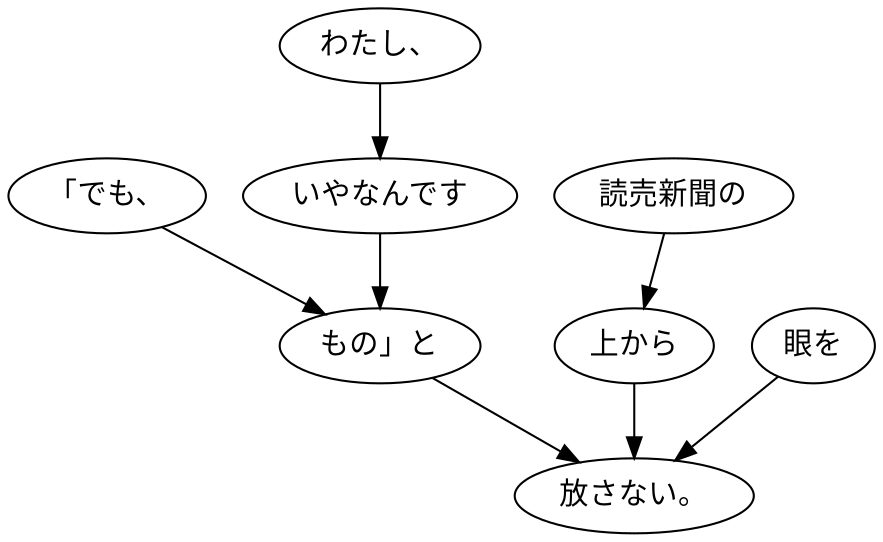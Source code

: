 digraph graph7469 {
	node0 [label="「でも、"];
	node1 [label="わたし、"];
	node2 [label="いやなんです"];
	node3 [label="もの」と"];
	node4 [label="読売新聞の"];
	node5 [label="上から"];
	node6 [label="眼を"];
	node7 [label="放さない。"];
	node0 -> node3;
	node1 -> node2;
	node2 -> node3;
	node3 -> node7;
	node4 -> node5;
	node5 -> node7;
	node6 -> node7;
}
